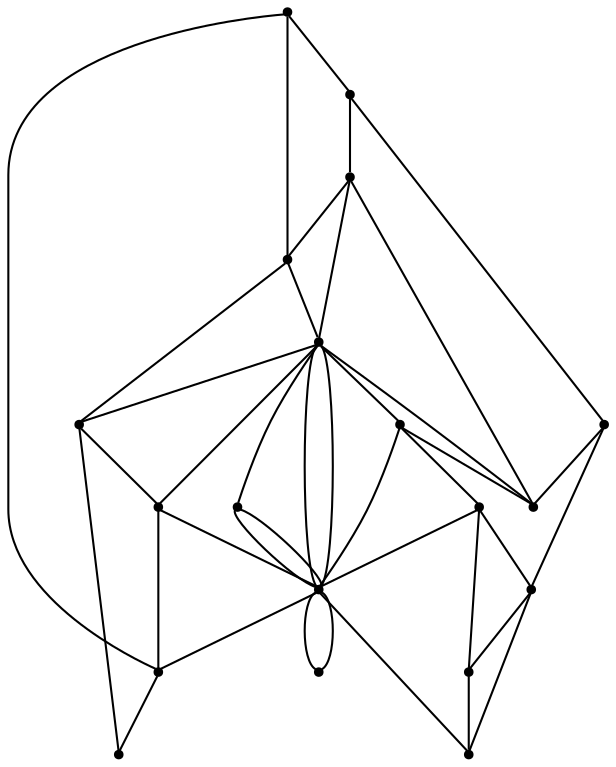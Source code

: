 graph {
  node [shape=point,comment="{\"directed\":false,\"doi\":\"10.1007/978-3-031-49275-4_6\",\"figure\":\"9 (1)\"}"]

  v0 [pos="379.63131091603714,531.5753601812214"]
  v1 [pos="348.80555366862455,362.25470540446577"]
  v2 [pos="445.11673008491323,464.67811239897776"]
  v3 [pos="353.43545815541773,598.0310554025555"]
  v4 [pos="342.6087590327851,480.0012071452003"]
  v5 [pos="340.47089258412495,520.6113331696691"]
  v6 [pos="300.59372945357853,528.587504229029"]
  v7 [pos="311.7152880690764,549.3656552965822"]
  v8 [pos="326.57287288668357,482.3931197504967"]
  v9 [pos="311.7152880690764,491.85699514584644"]
  v10 [pos="301.5188773426654,508.92620644197973"]
  v11 [pos="282.12826499262775,578.9532377852795"]
  v12 [pos="257.1242857134051,687.3025039756865"]
  v13 [pos="257.1242857134051,537.2804430966615"]
  v14 [pos="223.78564137540673,645.6297092870684"]
  v15 [pos="307.13224824612655,428.9311769062547"]
  v16 [pos="290.46292607712735,645.6297092870684"]
  v17 [pos="257.1242857134051,495.6076484080436"]
  v18 [pos="232.1203024599063,412.26205903080745"]

  v0 -- v12 [id="-1",pos="379.63131091603714,531.5753601812214 473.82546993611845,612.291473536174 465.49080885161885,645.6297092870684 436.3194950558703,666.4661066313774 407.1481812601217,687.3025039756865 357.1402147531241,695.6370629134101 257.1242857134051,687.3025039756865"]
  v14 -- v16 [id="-2",pos="223.78564137540673,645.6297092870684 290.46292607712735,645.6297092870684 290.46292607712735,645.6297092870684 290.46292607712735,645.6297092870684"]
  v18 -- v1 [id="-3",pos="232.1203024599063,412.26205903080745 348.80555366862455,362.25470540446577 348.80555366862455,362.25470540446577 348.80555366862455,362.25470540446577"]
  v18 -- v17 [id="-4",pos="232.1203024599063,412.26205903080745 257.1242857134051,495.6076484080436 257.1242857134051,495.6076484080436 257.1242857134051,495.6076484080436"]
  v18 -- v9 [id="-5",pos="232.1203024599063,412.26205903080745 311.7152880690764,491.85699514584644 311.7152880690764,491.85699514584644 311.7152880690764,491.85699514584644"]
  v9 -- v5 [id="-6",pos="311.7152880690764,491.85699514584644 340.47089258412495,520.6113331696691 340.47089258412495,520.6113331696691 340.47089258412495,520.6113331696691"]
  v13 -- v6 [id="-7",pos="257.1242857134051,537.2804430966615 300.59372945357853,528.587504229029 300.59372945357853,528.587504229029 300.59372945357853,528.587504229029"]
  v6 -- v5 [id="-8",pos="300.59372945357853,528.587504229029 340.47089258412495,520.6113331696691 340.47089258412495,520.6113331696691 340.47089258412495,520.6113331696691"]
  v17 -- v13 [id="-9",pos="257.1242857134051,495.6076484080436 257.1242857134051,537.2804430966615 257.1242857134051,537.2804430966615 257.1242857134051,537.2804430966615"]
  v17 -- v10 [id="-10",pos="257.1242857134051,495.6076484080436 301.5188773426654,508.92620644197973 301.5188773426654,508.92620644197973 301.5188773426654,508.92620644197973"]
  v10 -- v5 [id="-11",pos="301.5188773426654,508.92620644197973 340.47089258412495,520.6113331696691 340.47089258412495,520.6113331696691 340.47089258412495,520.6113331696691"]
  v11 -- v14 [id="-12",pos="282.12826499262775,578.9532377852795 223.78564137540673,645.6297092870684 223.78564137540673,645.6297092870684 223.78564137540673,645.6297092870684"]
  v16 -- v11 [id="-13",pos="290.46292607712735,645.6297092870684 282.12826499262775,578.9532377852795 282.12826499262775,578.9532377852795 282.12826499262775,578.9532377852795"]
  v16 -- v12 [id="-14",pos="290.46292607712735,645.6297092870684 257.1242857134051,687.3025039756865 257.1242857134051,687.3025039756865 257.1242857134051,687.3025039756865"]
  v5 -- v7 [id="-15",pos="340.47089258412495,520.6113331696691 311.7152880690764,549.3656552965822 311.7152880690764,549.3656552965822 311.7152880690764,549.3656552965822"]
  v7 -- v11 [id="-16",pos="311.7152880690764,549.3656552965822 282.12826499262775,578.9532377852795 282.12826499262775,578.9532377852795 282.12826499262775,578.9532377852795"]
  v5 -- v3 [id="-17",pos="340.47089258412495,520.6113331696691 353.43545815541773,598.0310554025555 353.43545815541773,598.0310554025555 353.43545815541773,598.0310554025555"]
  v5 -- v4 [id="-18",pos="340.47089258412495,520.6113331696691 342.6087590327851,480.0012071452003 342.6087590327851,480.0012071452003 342.6087590327851,480.0012071452003"]
  v4 -- v1 [id="-19",pos="342.6087590327851,480.0012071452003 348.80555366862455,362.25470540446577 348.80555366862455,362.25470540446577 348.80555366862455,362.25470540446577"]
  v5 -- v0 [id="-20",pos="340.47089258412495,520.6113331696691 379.63131091603714,531.5753601812214 379.63131091603714,531.5753601812214 379.63131091603714,531.5753601812214"]
  v5 -- v8 [id="-21",pos="340.47089258412495,520.6113331696691 326.57287288668357,482.3931197504967 326.57287288668357,482.3931197504967 326.57287288668357,482.3931197504967"]
  v8 -- v15 [id="-22",pos="326.57287288668357,482.3931197504967 307.13224824612655,428.9311769062547 307.13224824612655,428.9311769062547 307.13224824612655,428.9311769062547"]
  v1 -- v15 [id="-23",pos="348.80555366862455,362.25470540446577 307.13224824612655,428.9311769062547 307.13224824612655,428.9311769062547 307.13224824612655,428.9311769062547"]
  v3 -- v0 [id="-24",pos="353.43545815541773,598.0310554025555 379.63131091603714,531.5753601812214 379.63131091603714,531.5753601812214 379.63131091603714,531.5753601812214"]
  v0 -- v2 [id="-25",pos="379.63131091603714,531.5753601812214 445.11673008491323,464.67811239897776 445.11673008491323,464.67811239897776 445.11673008491323,464.67811239897776"]
  v13 -- v14 [id="-26",pos="257.1242857134051,537.2804430966615 212.6713676080114,570.6186788475559 201.5612628562514,606.7364892411294 223.78564137540673,645.6297092870684"]
  v14 -- v12 [id="-27",pos="223.78564137540673,645.6297092870684 257.1242857134051,687.3025039756865 257.1242857134051,687.3025039756865 257.1242857134051,687.3025039756865"]
  v11 -- v0 [id="-28",pos="282.12826499262775,578.9532377852795 426.5971121377405,678.9679450379629 459.09813804361323,663.1739520357182 379.63131091603714,531.5753601812214"]
  v10 -- v6 [id="-29",pos="301.5188773426654,508.92620644197973 300.3978874568927,512.6230813889291 299.80193442495647,516.5475696516006 299.80193442495647,520.6113252212143 299.80193442495647,523.342421458216 300.0711070475098,526.0106151773401 300.59372945357853,528.587504229029"]
  v10 -- v9 [id="-30",pos="301.5188773426654,508.92620644197973 303.46348404512645,502.3906401702783 307.0163707703333,496.5509249650812 311.7152880690764,491.85699514584644"]
  v8 -- v4 [id="-31",pos="326.57287288668357,482.3931197504967 330.9059652160592,480.80326390507435 335.5878895828698,479.9428336931676 342.6087590327851,480.0012071452003"]
  v7 -- v0 [id="-32",pos="311.7152880690764,549.3656552965822 319.0723240975017,556.7279346976844 329.23973125513146,561.279816749261 340.47089258412495,561.279816749261 359.1307223244004,561.279816749261 374.85422753598516,548.714975025919 379.63131091603714,531.5753601812214"]
  v7 -- v6 [id="-33",pos="311.7152880690764,549.3656552965822 306.14317831126937,543.798570115105 302.18171765205136,536.6207674697832 300.59372945357853,528.587504229029"]
  v5 -- v0 [id="-34",pos="340.47089258412495,520.6113331696691 350.35164245653135,540.8601409930743 363.4037056905765,544.5148405089562 379.63131091603714,531.5753601812214"]
  v4 -- v0 [id="-35",pos="342.6087590327851,480.0012071452003 362.93280166331465,479.9428336931676 381.1398825375022,498.14969142755467 381.1398825375022,520.6113252212143 381.1398825375022,524.4133579631352 380.6182203698638,528.0934845237615 379.63131091603714,531.5753601812214"]
  v3 -- v0 [id="-36",pos="353.43545815541773,598.0310554025555 381.45658465184664,590.2132096143065 390.18714722493337,568.064140857103 379.63131091603714,531.5753601812214"]
  v0 -- v1 [id="-37",pos="379.63131091603714,531.5753601812214 423.8175670175386,470.60397159487263 398.8135837640398,378.923823279913 348.80555366862455,362.25470540446577"]
  v0 -- v2 [id="-38",pos="379.63131091603714,531.5753601812214 425.75949370561483,529.8209454445022 447.5879667619069,507.5218098607223 445.11673008491323,464.67811239897776"]
  v9 -- v8 [id="-39",pos="311.7152880690764,491.85699514584644 315.8724701157401,487.694577929964 320.9294007330509,484.43167496314993 326.57287288668357,482.3931197504967"]
}